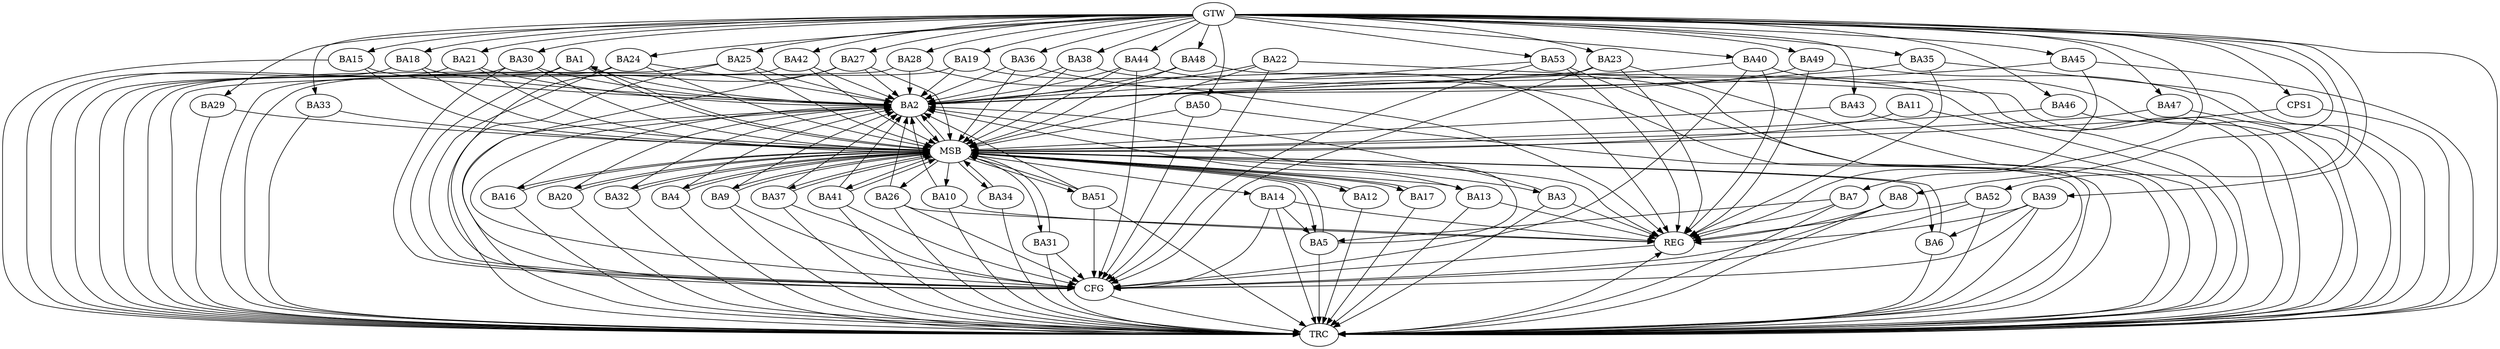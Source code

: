 strict digraph G {
  BA1 [ label="BA1" ];
  BA2 [ label="BA2" ];
  BA3 [ label="BA3" ];
  BA4 [ label="BA4" ];
  BA5 [ label="BA5" ];
  BA6 [ label="BA6" ];
  BA7 [ label="BA7" ];
  BA8 [ label="BA8" ];
  BA9 [ label="BA9" ];
  BA10 [ label="BA10" ];
  BA11 [ label="BA11" ];
  BA12 [ label="BA12" ];
  BA13 [ label="BA13" ];
  BA14 [ label="BA14" ];
  BA15 [ label="BA15" ];
  BA16 [ label="BA16" ];
  BA17 [ label="BA17" ];
  BA18 [ label="BA18" ];
  BA19 [ label="BA19" ];
  BA20 [ label="BA20" ];
  BA21 [ label="BA21" ];
  BA22 [ label="BA22" ];
  BA23 [ label="BA23" ];
  BA24 [ label="BA24" ];
  BA25 [ label="BA25" ];
  BA26 [ label="BA26" ];
  BA27 [ label="BA27" ];
  BA28 [ label="BA28" ];
  BA29 [ label="BA29" ];
  BA30 [ label="BA30" ];
  BA31 [ label="BA31" ];
  BA32 [ label="BA32" ];
  BA33 [ label="BA33" ];
  BA34 [ label="BA34" ];
  BA35 [ label="BA35" ];
  BA36 [ label="BA36" ];
  BA37 [ label="BA37" ];
  BA38 [ label="BA38" ];
  BA39 [ label="BA39" ];
  BA40 [ label="BA40" ];
  BA41 [ label="BA41" ];
  BA42 [ label="BA42" ];
  BA43 [ label="BA43" ];
  BA44 [ label="BA44" ];
  BA45 [ label="BA45" ];
  BA46 [ label="BA46" ];
  BA47 [ label="BA47" ];
  BA48 [ label="BA48" ];
  BA49 [ label="BA49" ];
  BA50 [ label="BA50" ];
  BA51 [ label="BA51" ];
  BA52 [ label="BA52" ];
  BA53 [ label="BA53" ];
  CPS1 [ label="CPS1" ];
  GTW [ label="GTW" ];
  REG [ label="REG" ];
  MSB [ label="MSB" ];
  CFG [ label="CFG" ];
  TRC [ label="TRC" ];
  BA3 -> BA2;
  BA7 -> BA5;
  BA13 -> BA2;
  BA14 -> BA5;
  BA35 -> BA2;
  BA39 -> BA6;
  BA49 -> BA2;
  GTW -> BA7;
  GTW -> BA8;
  GTW -> BA15;
  GTW -> BA18;
  GTW -> BA19;
  GTW -> BA21;
  GTW -> BA23;
  GTW -> BA24;
  GTW -> BA25;
  GTW -> BA27;
  GTW -> BA28;
  GTW -> BA29;
  GTW -> BA30;
  GTW -> BA33;
  GTW -> BA35;
  GTW -> BA36;
  GTW -> BA38;
  GTW -> BA39;
  GTW -> BA40;
  GTW -> BA42;
  GTW -> BA43;
  GTW -> BA44;
  GTW -> BA45;
  GTW -> BA46;
  GTW -> BA47;
  GTW -> BA48;
  GTW -> BA49;
  GTW -> BA50;
  GTW -> BA52;
  GTW -> BA53;
  GTW -> CPS1;
  BA3 -> REG;
  BA7 -> REG;
  BA8 -> REG;
  BA10 -> REG;
  BA13 -> REG;
  BA14 -> REG;
  BA19 -> REG;
  BA23 -> REG;
  BA26 -> REG;
  BA28 -> REG;
  BA35 -> REG;
  BA39 -> REG;
  BA40 -> REG;
  BA45 -> REG;
  BA49 -> REG;
  BA52 -> REG;
  BA53 -> REG;
  BA1 -> MSB;
  MSB -> BA2;
  MSB -> REG;
  BA2 -> MSB;
  MSB -> BA1;
  BA4 -> MSB;
  BA5 -> MSB;
  BA6 -> MSB;
  MSB -> BA5;
  BA9 -> MSB;
  MSB -> BA3;
  BA11 -> MSB;
  BA12 -> MSB;
  BA15 -> MSB;
  MSB -> BA6;
  BA16 -> MSB;
  MSB -> BA12;
  BA17 -> MSB;
  MSB -> BA16;
  BA18 -> MSB;
  MSB -> BA14;
  BA20 -> MSB;
  BA21 -> MSB;
  MSB -> BA13;
  BA22 -> MSB;
  BA24 -> MSB;
  BA25 -> MSB;
  BA27 -> MSB;
  MSB -> BA26;
  BA29 -> MSB;
  MSB -> BA4;
  BA30 -> MSB;
  BA31 -> MSB;
  BA32 -> MSB;
  BA33 -> MSB;
  MSB -> BA10;
  BA34 -> MSB;
  BA36 -> MSB;
  BA37 -> MSB;
  BA38 -> MSB;
  MSB -> BA17;
  BA41 -> MSB;
  BA42 -> MSB;
  BA43 -> MSB;
  MSB -> BA41;
  BA44 -> MSB;
  BA46 -> MSB;
  BA47 -> MSB;
  BA48 -> MSB;
  BA50 -> MSB;
  BA51 -> MSB;
  MSB -> BA20;
  CPS1 -> MSB;
  MSB -> BA32;
  MSB -> BA34;
  MSB -> BA51;
  MSB -> BA9;
  MSB -> BA37;
  MSB -> BA31;
  BA40 -> CFG;
  BA31 -> CFG;
  BA26 -> CFG;
  BA24 -> CFG;
  BA22 -> CFG;
  BA39 -> CFG;
  BA25 -> CFG;
  BA27 -> CFG;
  BA53 -> CFG;
  BA9 -> CFG;
  BA30 -> CFG;
  BA50 -> CFG;
  BA44 -> CFG;
  BA1 -> CFG;
  BA37 -> CFG;
  BA14 -> CFG;
  BA52 -> CFG;
  BA51 -> CFG;
  BA8 -> CFG;
  BA41 -> CFG;
  BA2 -> CFG;
  BA23 -> CFG;
  REG -> CFG;
  BA1 -> TRC;
  BA2 -> TRC;
  BA3 -> TRC;
  BA4 -> TRC;
  BA5 -> TRC;
  BA6 -> TRC;
  BA7 -> TRC;
  BA8 -> TRC;
  BA9 -> TRC;
  BA10 -> TRC;
  BA11 -> TRC;
  BA12 -> TRC;
  BA13 -> TRC;
  BA14 -> TRC;
  BA15 -> TRC;
  BA16 -> TRC;
  BA17 -> TRC;
  BA18 -> TRC;
  BA19 -> TRC;
  BA20 -> TRC;
  BA21 -> TRC;
  BA22 -> TRC;
  BA23 -> TRC;
  BA24 -> TRC;
  BA25 -> TRC;
  BA26 -> TRC;
  BA27 -> TRC;
  BA28 -> TRC;
  BA29 -> TRC;
  BA30 -> TRC;
  BA31 -> TRC;
  BA32 -> TRC;
  BA33 -> TRC;
  BA34 -> TRC;
  BA35 -> TRC;
  BA36 -> TRC;
  BA37 -> TRC;
  BA38 -> TRC;
  BA39 -> TRC;
  BA40 -> TRC;
  BA41 -> TRC;
  BA42 -> TRC;
  BA43 -> TRC;
  BA44 -> TRC;
  BA45 -> TRC;
  BA46 -> TRC;
  BA47 -> TRC;
  BA48 -> TRC;
  BA49 -> TRC;
  BA50 -> TRC;
  BA51 -> TRC;
  BA52 -> TRC;
  BA53 -> TRC;
  CPS1 -> TRC;
  GTW -> TRC;
  CFG -> TRC;
  TRC -> REG;
  BA51 -> BA2;
  BA20 -> BA2;
  BA40 -> BA2;
  BA10 -> BA2;
  BA23 -> BA2;
  BA24 -> BA2;
  BA21 -> BA2;
  BA16 -> BA2;
  BA42 -> BA2;
  BA19 -> BA2;
  BA15 -> BA2;
  BA38 -> BA2;
  BA28 -> BA2;
  BA37 -> BA2;
  BA26 -> BA2;
  BA5 -> BA2;
  BA41 -> BA2;
  BA1 -> BA2;
  BA27 -> BA2;
  BA44 -> BA2;
  BA18 -> BA2;
  BA9 -> BA2;
  BA53 -> BA2;
  BA25 -> BA2;
  BA45 -> BA2;
  BA22 -> BA2;
  BA30 -> BA2;
  BA4 -> BA2;
  BA36 -> BA2;
  BA48 -> BA2;
  BA32 -> BA2;
}
